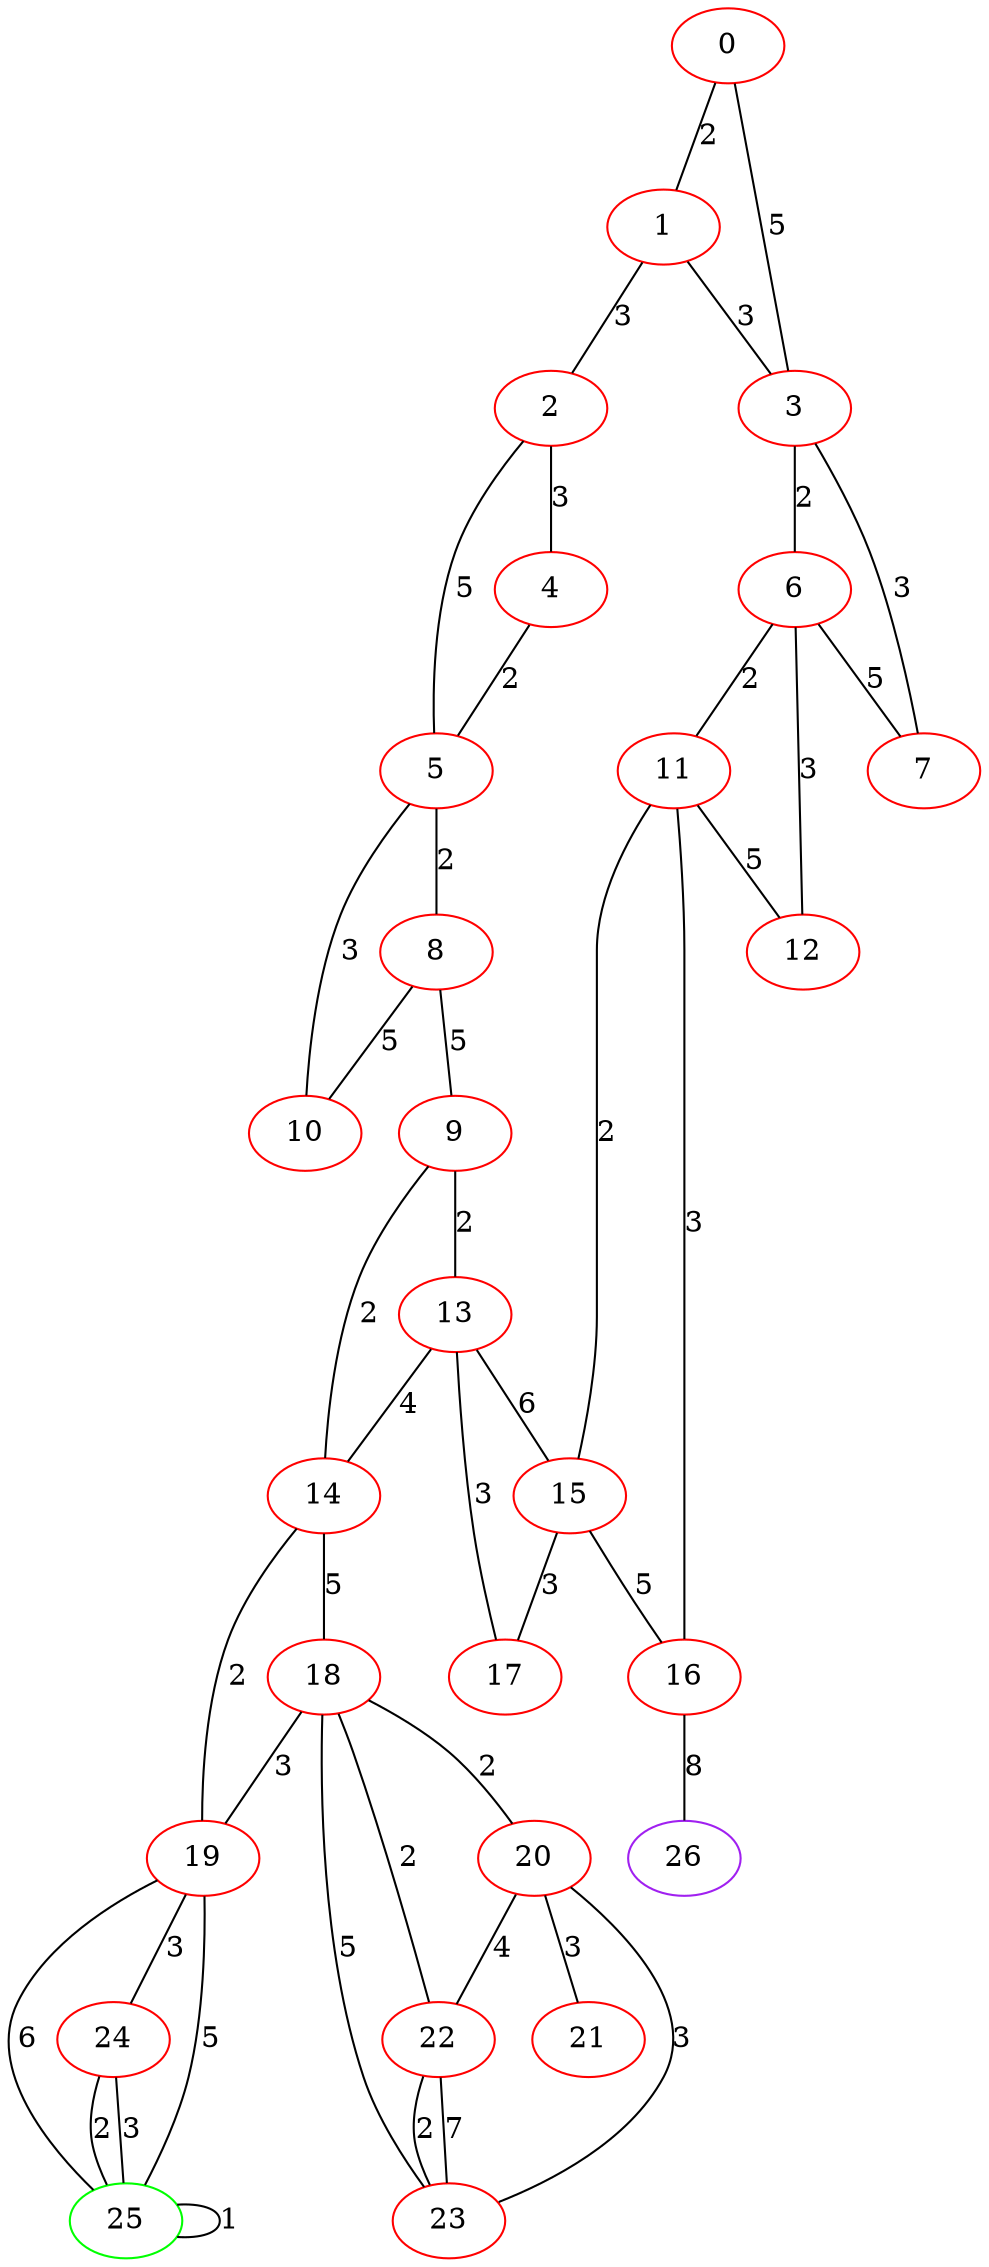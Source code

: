 graph "" {
0 [color=red, weight=1];
1 [color=red, weight=1];
2 [color=red, weight=1];
3 [color=red, weight=1];
4 [color=red, weight=1];
5 [color=red, weight=1];
6 [color=red, weight=1];
7 [color=red, weight=1];
8 [color=red, weight=1];
9 [color=red, weight=1];
10 [color=red, weight=1];
11 [color=red, weight=1];
12 [color=red, weight=1];
13 [color=red, weight=1];
14 [color=red, weight=1];
15 [color=red, weight=1];
16 [color=red, weight=1];
17 [color=red, weight=1];
18 [color=red, weight=1];
19 [color=red, weight=1];
20 [color=red, weight=1];
21 [color=red, weight=1];
22 [color=red, weight=1];
23 [color=red, weight=1];
24 [color=red, weight=1];
25 [color=green, weight=2];
26 [color=purple, weight=4];
0 -- 1  [key=0, label=2];
0 -- 3  [key=0, label=5];
1 -- 2  [key=0, label=3];
1 -- 3  [key=0, label=3];
2 -- 4  [key=0, label=3];
2 -- 5  [key=0, label=5];
3 -- 6  [key=0, label=2];
3 -- 7  [key=0, label=3];
4 -- 5  [key=0, label=2];
5 -- 8  [key=0, label=2];
5 -- 10  [key=0, label=3];
6 -- 11  [key=0, label=2];
6 -- 12  [key=0, label=3];
6 -- 7  [key=0, label=5];
8 -- 9  [key=0, label=5];
8 -- 10  [key=0, label=5];
9 -- 13  [key=0, label=2];
9 -- 14  [key=0, label=2];
11 -- 16  [key=0, label=3];
11 -- 12  [key=0, label=5];
11 -- 15  [key=0, label=2];
13 -- 17  [key=0, label=3];
13 -- 14  [key=0, label=4];
13 -- 15  [key=0, label=6];
14 -- 18  [key=0, label=5];
14 -- 19  [key=0, label=2];
15 -- 16  [key=0, label=5];
15 -- 17  [key=0, label=3];
16 -- 26  [key=0, label=8];
18 -- 19  [key=0, label=3];
18 -- 20  [key=0, label=2];
18 -- 22  [key=0, label=2];
18 -- 23  [key=0, label=5];
19 -- 24  [key=0, label=3];
19 -- 25  [key=0, label=5];
19 -- 25  [key=1, label=6];
20 -- 21  [key=0, label=3];
20 -- 22  [key=0, label=4];
20 -- 23  [key=0, label=3];
22 -- 23  [key=0, label=7];
22 -- 23  [key=1, label=2];
24 -- 25  [key=0, label=2];
24 -- 25  [key=1, label=3];
25 -- 25  [key=0, label=1];
}
